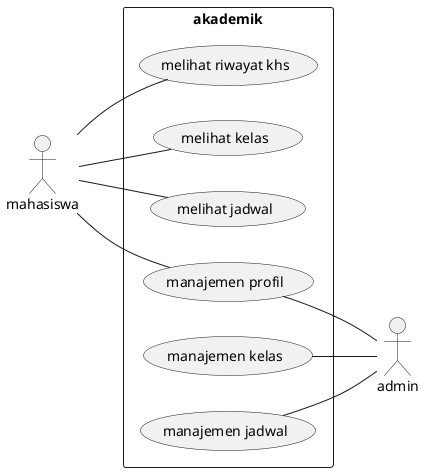 @startuml
left to right direction
skinparam packageStyle rectangle
actor mahasiswa
actor admin
rectangle akademik {
    mahasiswa -- (melihat riwayat khs)
    mahasiswa -- (melihat kelas)
    mahasiswa -- (melihat jadwal)
    mahasiswa -- (manajemen profil)
    (manajemen profil) -- admin
    (manajemen kelas) -- admin
    (manajemen jadwal) -- admin
}
@enduml